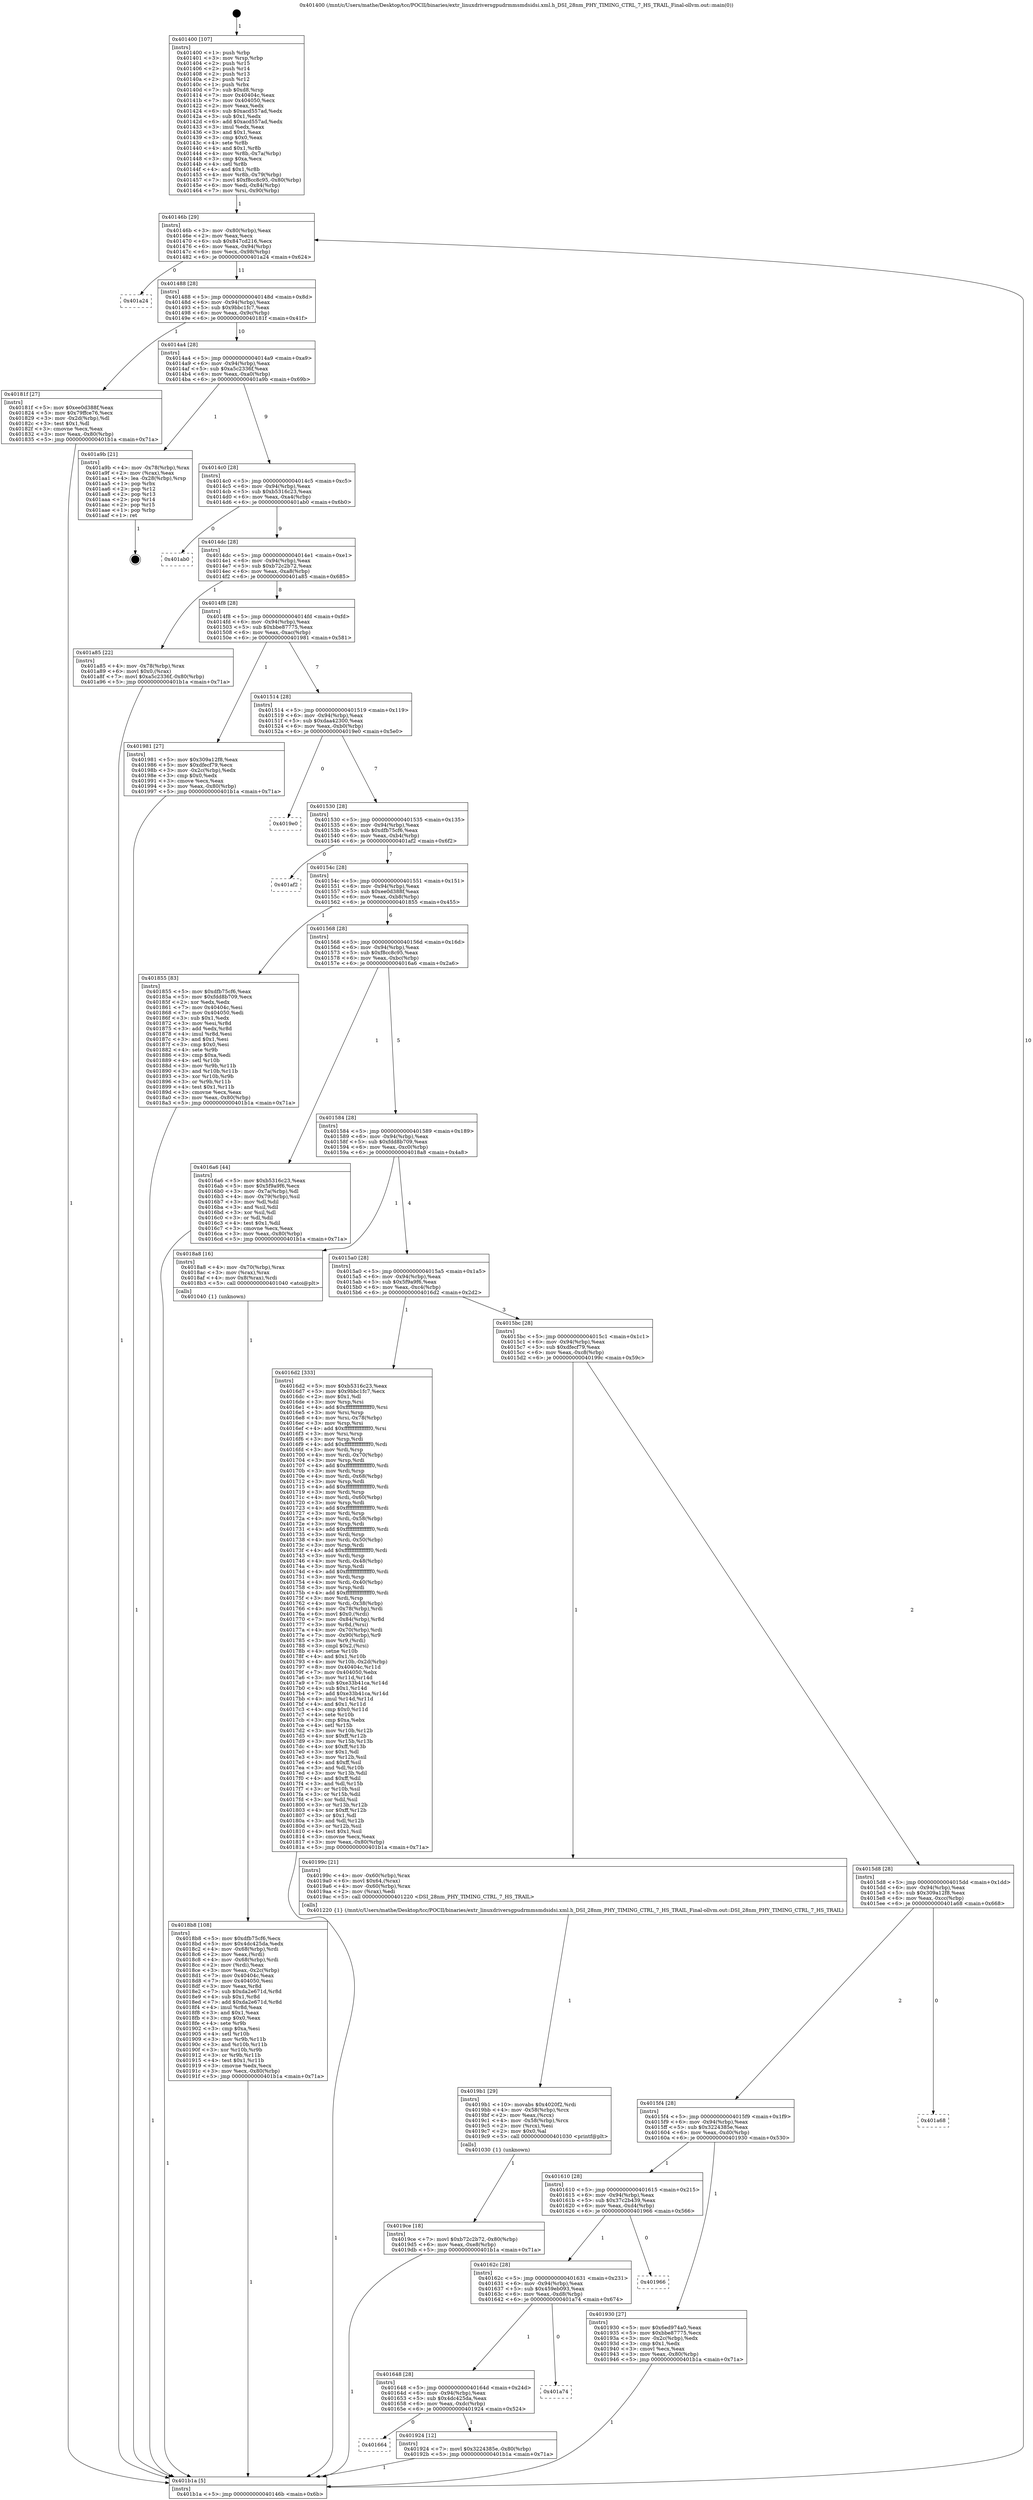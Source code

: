digraph "0x401400" {
  label = "0x401400 (/mnt/c/Users/mathe/Desktop/tcc/POCII/binaries/extr_linuxdriversgpudrmmsmdsidsi.xml.h_DSI_28nm_PHY_TIMING_CTRL_7_HS_TRAIL_Final-ollvm.out::main(0))"
  labelloc = "t"
  node[shape=record]

  Entry [label="",width=0.3,height=0.3,shape=circle,fillcolor=black,style=filled]
  "0x40146b" [label="{
     0x40146b [29]\l
     | [instrs]\l
     &nbsp;&nbsp;0x40146b \<+3\>: mov -0x80(%rbp),%eax\l
     &nbsp;&nbsp;0x40146e \<+2\>: mov %eax,%ecx\l
     &nbsp;&nbsp;0x401470 \<+6\>: sub $0x847cd216,%ecx\l
     &nbsp;&nbsp;0x401476 \<+6\>: mov %eax,-0x94(%rbp)\l
     &nbsp;&nbsp;0x40147c \<+6\>: mov %ecx,-0x98(%rbp)\l
     &nbsp;&nbsp;0x401482 \<+6\>: je 0000000000401a24 \<main+0x624\>\l
  }"]
  "0x401a24" [label="{
     0x401a24\l
  }", style=dashed]
  "0x401488" [label="{
     0x401488 [28]\l
     | [instrs]\l
     &nbsp;&nbsp;0x401488 \<+5\>: jmp 000000000040148d \<main+0x8d\>\l
     &nbsp;&nbsp;0x40148d \<+6\>: mov -0x94(%rbp),%eax\l
     &nbsp;&nbsp;0x401493 \<+5\>: sub $0x9bbc1fc7,%eax\l
     &nbsp;&nbsp;0x401498 \<+6\>: mov %eax,-0x9c(%rbp)\l
     &nbsp;&nbsp;0x40149e \<+6\>: je 000000000040181f \<main+0x41f\>\l
  }"]
  Exit [label="",width=0.3,height=0.3,shape=circle,fillcolor=black,style=filled,peripheries=2]
  "0x40181f" [label="{
     0x40181f [27]\l
     | [instrs]\l
     &nbsp;&nbsp;0x40181f \<+5\>: mov $0xee0d388f,%eax\l
     &nbsp;&nbsp;0x401824 \<+5\>: mov $0x79ffce76,%ecx\l
     &nbsp;&nbsp;0x401829 \<+3\>: mov -0x2d(%rbp),%dl\l
     &nbsp;&nbsp;0x40182c \<+3\>: test $0x1,%dl\l
     &nbsp;&nbsp;0x40182f \<+3\>: cmovne %ecx,%eax\l
     &nbsp;&nbsp;0x401832 \<+3\>: mov %eax,-0x80(%rbp)\l
     &nbsp;&nbsp;0x401835 \<+5\>: jmp 0000000000401b1a \<main+0x71a\>\l
  }"]
  "0x4014a4" [label="{
     0x4014a4 [28]\l
     | [instrs]\l
     &nbsp;&nbsp;0x4014a4 \<+5\>: jmp 00000000004014a9 \<main+0xa9\>\l
     &nbsp;&nbsp;0x4014a9 \<+6\>: mov -0x94(%rbp),%eax\l
     &nbsp;&nbsp;0x4014af \<+5\>: sub $0xa5c2336f,%eax\l
     &nbsp;&nbsp;0x4014b4 \<+6\>: mov %eax,-0xa0(%rbp)\l
     &nbsp;&nbsp;0x4014ba \<+6\>: je 0000000000401a9b \<main+0x69b\>\l
  }"]
  "0x4019ce" [label="{
     0x4019ce [18]\l
     | [instrs]\l
     &nbsp;&nbsp;0x4019ce \<+7\>: movl $0xb72c2b72,-0x80(%rbp)\l
     &nbsp;&nbsp;0x4019d5 \<+6\>: mov %eax,-0xe8(%rbp)\l
     &nbsp;&nbsp;0x4019db \<+5\>: jmp 0000000000401b1a \<main+0x71a\>\l
  }"]
  "0x401a9b" [label="{
     0x401a9b [21]\l
     | [instrs]\l
     &nbsp;&nbsp;0x401a9b \<+4\>: mov -0x78(%rbp),%rax\l
     &nbsp;&nbsp;0x401a9f \<+2\>: mov (%rax),%eax\l
     &nbsp;&nbsp;0x401aa1 \<+4\>: lea -0x28(%rbp),%rsp\l
     &nbsp;&nbsp;0x401aa5 \<+1\>: pop %rbx\l
     &nbsp;&nbsp;0x401aa6 \<+2\>: pop %r12\l
     &nbsp;&nbsp;0x401aa8 \<+2\>: pop %r13\l
     &nbsp;&nbsp;0x401aaa \<+2\>: pop %r14\l
     &nbsp;&nbsp;0x401aac \<+2\>: pop %r15\l
     &nbsp;&nbsp;0x401aae \<+1\>: pop %rbp\l
     &nbsp;&nbsp;0x401aaf \<+1\>: ret\l
  }"]
  "0x4014c0" [label="{
     0x4014c0 [28]\l
     | [instrs]\l
     &nbsp;&nbsp;0x4014c0 \<+5\>: jmp 00000000004014c5 \<main+0xc5\>\l
     &nbsp;&nbsp;0x4014c5 \<+6\>: mov -0x94(%rbp),%eax\l
     &nbsp;&nbsp;0x4014cb \<+5\>: sub $0xb5316c23,%eax\l
     &nbsp;&nbsp;0x4014d0 \<+6\>: mov %eax,-0xa4(%rbp)\l
     &nbsp;&nbsp;0x4014d6 \<+6\>: je 0000000000401ab0 \<main+0x6b0\>\l
  }"]
  "0x4019b1" [label="{
     0x4019b1 [29]\l
     | [instrs]\l
     &nbsp;&nbsp;0x4019b1 \<+10\>: movabs $0x4020f2,%rdi\l
     &nbsp;&nbsp;0x4019bb \<+4\>: mov -0x58(%rbp),%rcx\l
     &nbsp;&nbsp;0x4019bf \<+2\>: mov %eax,(%rcx)\l
     &nbsp;&nbsp;0x4019c1 \<+4\>: mov -0x58(%rbp),%rcx\l
     &nbsp;&nbsp;0x4019c5 \<+2\>: mov (%rcx),%esi\l
     &nbsp;&nbsp;0x4019c7 \<+2\>: mov $0x0,%al\l
     &nbsp;&nbsp;0x4019c9 \<+5\>: call 0000000000401030 \<printf@plt\>\l
     | [calls]\l
     &nbsp;&nbsp;0x401030 \{1\} (unknown)\l
  }"]
  "0x401ab0" [label="{
     0x401ab0\l
  }", style=dashed]
  "0x4014dc" [label="{
     0x4014dc [28]\l
     | [instrs]\l
     &nbsp;&nbsp;0x4014dc \<+5\>: jmp 00000000004014e1 \<main+0xe1\>\l
     &nbsp;&nbsp;0x4014e1 \<+6\>: mov -0x94(%rbp),%eax\l
     &nbsp;&nbsp;0x4014e7 \<+5\>: sub $0xb72c2b72,%eax\l
     &nbsp;&nbsp;0x4014ec \<+6\>: mov %eax,-0xa8(%rbp)\l
     &nbsp;&nbsp;0x4014f2 \<+6\>: je 0000000000401a85 \<main+0x685\>\l
  }"]
  "0x401664" [label="{
     0x401664\l
  }", style=dashed]
  "0x401a85" [label="{
     0x401a85 [22]\l
     | [instrs]\l
     &nbsp;&nbsp;0x401a85 \<+4\>: mov -0x78(%rbp),%rax\l
     &nbsp;&nbsp;0x401a89 \<+6\>: movl $0x0,(%rax)\l
     &nbsp;&nbsp;0x401a8f \<+7\>: movl $0xa5c2336f,-0x80(%rbp)\l
     &nbsp;&nbsp;0x401a96 \<+5\>: jmp 0000000000401b1a \<main+0x71a\>\l
  }"]
  "0x4014f8" [label="{
     0x4014f8 [28]\l
     | [instrs]\l
     &nbsp;&nbsp;0x4014f8 \<+5\>: jmp 00000000004014fd \<main+0xfd\>\l
     &nbsp;&nbsp;0x4014fd \<+6\>: mov -0x94(%rbp),%eax\l
     &nbsp;&nbsp;0x401503 \<+5\>: sub $0xbbe87775,%eax\l
     &nbsp;&nbsp;0x401508 \<+6\>: mov %eax,-0xac(%rbp)\l
     &nbsp;&nbsp;0x40150e \<+6\>: je 0000000000401981 \<main+0x581\>\l
  }"]
  "0x401924" [label="{
     0x401924 [12]\l
     | [instrs]\l
     &nbsp;&nbsp;0x401924 \<+7\>: movl $0x3224385e,-0x80(%rbp)\l
     &nbsp;&nbsp;0x40192b \<+5\>: jmp 0000000000401b1a \<main+0x71a\>\l
  }"]
  "0x401981" [label="{
     0x401981 [27]\l
     | [instrs]\l
     &nbsp;&nbsp;0x401981 \<+5\>: mov $0x309a12f8,%eax\l
     &nbsp;&nbsp;0x401986 \<+5\>: mov $0xdfecf79,%ecx\l
     &nbsp;&nbsp;0x40198b \<+3\>: mov -0x2c(%rbp),%edx\l
     &nbsp;&nbsp;0x40198e \<+3\>: cmp $0x0,%edx\l
     &nbsp;&nbsp;0x401991 \<+3\>: cmove %ecx,%eax\l
     &nbsp;&nbsp;0x401994 \<+3\>: mov %eax,-0x80(%rbp)\l
     &nbsp;&nbsp;0x401997 \<+5\>: jmp 0000000000401b1a \<main+0x71a\>\l
  }"]
  "0x401514" [label="{
     0x401514 [28]\l
     | [instrs]\l
     &nbsp;&nbsp;0x401514 \<+5\>: jmp 0000000000401519 \<main+0x119\>\l
     &nbsp;&nbsp;0x401519 \<+6\>: mov -0x94(%rbp),%eax\l
     &nbsp;&nbsp;0x40151f \<+5\>: sub $0xdaa42300,%eax\l
     &nbsp;&nbsp;0x401524 \<+6\>: mov %eax,-0xb0(%rbp)\l
     &nbsp;&nbsp;0x40152a \<+6\>: je 00000000004019e0 \<main+0x5e0\>\l
  }"]
  "0x401648" [label="{
     0x401648 [28]\l
     | [instrs]\l
     &nbsp;&nbsp;0x401648 \<+5\>: jmp 000000000040164d \<main+0x24d\>\l
     &nbsp;&nbsp;0x40164d \<+6\>: mov -0x94(%rbp),%eax\l
     &nbsp;&nbsp;0x401653 \<+5\>: sub $0x4dc425da,%eax\l
     &nbsp;&nbsp;0x401658 \<+6\>: mov %eax,-0xdc(%rbp)\l
     &nbsp;&nbsp;0x40165e \<+6\>: je 0000000000401924 \<main+0x524\>\l
  }"]
  "0x4019e0" [label="{
     0x4019e0\l
  }", style=dashed]
  "0x401530" [label="{
     0x401530 [28]\l
     | [instrs]\l
     &nbsp;&nbsp;0x401530 \<+5\>: jmp 0000000000401535 \<main+0x135\>\l
     &nbsp;&nbsp;0x401535 \<+6\>: mov -0x94(%rbp),%eax\l
     &nbsp;&nbsp;0x40153b \<+5\>: sub $0xdfb75cf6,%eax\l
     &nbsp;&nbsp;0x401540 \<+6\>: mov %eax,-0xb4(%rbp)\l
     &nbsp;&nbsp;0x401546 \<+6\>: je 0000000000401af2 \<main+0x6f2\>\l
  }"]
  "0x401a74" [label="{
     0x401a74\l
  }", style=dashed]
  "0x401af2" [label="{
     0x401af2\l
  }", style=dashed]
  "0x40154c" [label="{
     0x40154c [28]\l
     | [instrs]\l
     &nbsp;&nbsp;0x40154c \<+5\>: jmp 0000000000401551 \<main+0x151\>\l
     &nbsp;&nbsp;0x401551 \<+6\>: mov -0x94(%rbp),%eax\l
     &nbsp;&nbsp;0x401557 \<+5\>: sub $0xee0d388f,%eax\l
     &nbsp;&nbsp;0x40155c \<+6\>: mov %eax,-0xb8(%rbp)\l
     &nbsp;&nbsp;0x401562 \<+6\>: je 0000000000401855 \<main+0x455\>\l
  }"]
  "0x40162c" [label="{
     0x40162c [28]\l
     | [instrs]\l
     &nbsp;&nbsp;0x40162c \<+5\>: jmp 0000000000401631 \<main+0x231\>\l
     &nbsp;&nbsp;0x401631 \<+6\>: mov -0x94(%rbp),%eax\l
     &nbsp;&nbsp;0x401637 \<+5\>: sub $0x459eb093,%eax\l
     &nbsp;&nbsp;0x40163c \<+6\>: mov %eax,-0xd8(%rbp)\l
     &nbsp;&nbsp;0x401642 \<+6\>: je 0000000000401a74 \<main+0x674\>\l
  }"]
  "0x401855" [label="{
     0x401855 [83]\l
     | [instrs]\l
     &nbsp;&nbsp;0x401855 \<+5\>: mov $0xdfb75cf6,%eax\l
     &nbsp;&nbsp;0x40185a \<+5\>: mov $0xfdd8b709,%ecx\l
     &nbsp;&nbsp;0x40185f \<+2\>: xor %edx,%edx\l
     &nbsp;&nbsp;0x401861 \<+7\>: mov 0x40404c,%esi\l
     &nbsp;&nbsp;0x401868 \<+7\>: mov 0x404050,%edi\l
     &nbsp;&nbsp;0x40186f \<+3\>: sub $0x1,%edx\l
     &nbsp;&nbsp;0x401872 \<+3\>: mov %esi,%r8d\l
     &nbsp;&nbsp;0x401875 \<+3\>: add %edx,%r8d\l
     &nbsp;&nbsp;0x401878 \<+4\>: imul %r8d,%esi\l
     &nbsp;&nbsp;0x40187c \<+3\>: and $0x1,%esi\l
     &nbsp;&nbsp;0x40187f \<+3\>: cmp $0x0,%esi\l
     &nbsp;&nbsp;0x401882 \<+4\>: sete %r9b\l
     &nbsp;&nbsp;0x401886 \<+3\>: cmp $0xa,%edi\l
     &nbsp;&nbsp;0x401889 \<+4\>: setl %r10b\l
     &nbsp;&nbsp;0x40188d \<+3\>: mov %r9b,%r11b\l
     &nbsp;&nbsp;0x401890 \<+3\>: and %r10b,%r11b\l
     &nbsp;&nbsp;0x401893 \<+3\>: xor %r10b,%r9b\l
     &nbsp;&nbsp;0x401896 \<+3\>: or %r9b,%r11b\l
     &nbsp;&nbsp;0x401899 \<+4\>: test $0x1,%r11b\l
     &nbsp;&nbsp;0x40189d \<+3\>: cmovne %ecx,%eax\l
     &nbsp;&nbsp;0x4018a0 \<+3\>: mov %eax,-0x80(%rbp)\l
     &nbsp;&nbsp;0x4018a3 \<+5\>: jmp 0000000000401b1a \<main+0x71a\>\l
  }"]
  "0x401568" [label="{
     0x401568 [28]\l
     | [instrs]\l
     &nbsp;&nbsp;0x401568 \<+5\>: jmp 000000000040156d \<main+0x16d\>\l
     &nbsp;&nbsp;0x40156d \<+6\>: mov -0x94(%rbp),%eax\l
     &nbsp;&nbsp;0x401573 \<+5\>: sub $0xf8cc8c95,%eax\l
     &nbsp;&nbsp;0x401578 \<+6\>: mov %eax,-0xbc(%rbp)\l
     &nbsp;&nbsp;0x40157e \<+6\>: je 00000000004016a6 \<main+0x2a6\>\l
  }"]
  "0x401966" [label="{
     0x401966\l
  }", style=dashed]
  "0x4016a6" [label="{
     0x4016a6 [44]\l
     | [instrs]\l
     &nbsp;&nbsp;0x4016a6 \<+5\>: mov $0xb5316c23,%eax\l
     &nbsp;&nbsp;0x4016ab \<+5\>: mov $0x5f9a9f6,%ecx\l
     &nbsp;&nbsp;0x4016b0 \<+3\>: mov -0x7a(%rbp),%dl\l
     &nbsp;&nbsp;0x4016b3 \<+4\>: mov -0x79(%rbp),%sil\l
     &nbsp;&nbsp;0x4016b7 \<+3\>: mov %dl,%dil\l
     &nbsp;&nbsp;0x4016ba \<+3\>: and %sil,%dil\l
     &nbsp;&nbsp;0x4016bd \<+3\>: xor %sil,%dl\l
     &nbsp;&nbsp;0x4016c0 \<+3\>: or %dl,%dil\l
     &nbsp;&nbsp;0x4016c3 \<+4\>: test $0x1,%dil\l
     &nbsp;&nbsp;0x4016c7 \<+3\>: cmovne %ecx,%eax\l
     &nbsp;&nbsp;0x4016ca \<+3\>: mov %eax,-0x80(%rbp)\l
     &nbsp;&nbsp;0x4016cd \<+5\>: jmp 0000000000401b1a \<main+0x71a\>\l
  }"]
  "0x401584" [label="{
     0x401584 [28]\l
     | [instrs]\l
     &nbsp;&nbsp;0x401584 \<+5\>: jmp 0000000000401589 \<main+0x189\>\l
     &nbsp;&nbsp;0x401589 \<+6\>: mov -0x94(%rbp),%eax\l
     &nbsp;&nbsp;0x40158f \<+5\>: sub $0xfdd8b709,%eax\l
     &nbsp;&nbsp;0x401594 \<+6\>: mov %eax,-0xc0(%rbp)\l
     &nbsp;&nbsp;0x40159a \<+6\>: je 00000000004018a8 \<main+0x4a8\>\l
  }"]
  "0x401b1a" [label="{
     0x401b1a [5]\l
     | [instrs]\l
     &nbsp;&nbsp;0x401b1a \<+5\>: jmp 000000000040146b \<main+0x6b\>\l
  }"]
  "0x401400" [label="{
     0x401400 [107]\l
     | [instrs]\l
     &nbsp;&nbsp;0x401400 \<+1\>: push %rbp\l
     &nbsp;&nbsp;0x401401 \<+3\>: mov %rsp,%rbp\l
     &nbsp;&nbsp;0x401404 \<+2\>: push %r15\l
     &nbsp;&nbsp;0x401406 \<+2\>: push %r14\l
     &nbsp;&nbsp;0x401408 \<+2\>: push %r13\l
     &nbsp;&nbsp;0x40140a \<+2\>: push %r12\l
     &nbsp;&nbsp;0x40140c \<+1\>: push %rbx\l
     &nbsp;&nbsp;0x40140d \<+7\>: sub $0xd8,%rsp\l
     &nbsp;&nbsp;0x401414 \<+7\>: mov 0x40404c,%eax\l
     &nbsp;&nbsp;0x40141b \<+7\>: mov 0x404050,%ecx\l
     &nbsp;&nbsp;0x401422 \<+2\>: mov %eax,%edx\l
     &nbsp;&nbsp;0x401424 \<+6\>: sub $0xacd557ad,%edx\l
     &nbsp;&nbsp;0x40142a \<+3\>: sub $0x1,%edx\l
     &nbsp;&nbsp;0x40142d \<+6\>: add $0xacd557ad,%edx\l
     &nbsp;&nbsp;0x401433 \<+3\>: imul %edx,%eax\l
     &nbsp;&nbsp;0x401436 \<+3\>: and $0x1,%eax\l
     &nbsp;&nbsp;0x401439 \<+3\>: cmp $0x0,%eax\l
     &nbsp;&nbsp;0x40143c \<+4\>: sete %r8b\l
     &nbsp;&nbsp;0x401440 \<+4\>: and $0x1,%r8b\l
     &nbsp;&nbsp;0x401444 \<+4\>: mov %r8b,-0x7a(%rbp)\l
     &nbsp;&nbsp;0x401448 \<+3\>: cmp $0xa,%ecx\l
     &nbsp;&nbsp;0x40144b \<+4\>: setl %r8b\l
     &nbsp;&nbsp;0x40144f \<+4\>: and $0x1,%r8b\l
     &nbsp;&nbsp;0x401453 \<+4\>: mov %r8b,-0x79(%rbp)\l
     &nbsp;&nbsp;0x401457 \<+7\>: movl $0xf8cc8c95,-0x80(%rbp)\l
     &nbsp;&nbsp;0x40145e \<+6\>: mov %edi,-0x84(%rbp)\l
     &nbsp;&nbsp;0x401464 \<+7\>: mov %rsi,-0x90(%rbp)\l
  }"]
  "0x401610" [label="{
     0x401610 [28]\l
     | [instrs]\l
     &nbsp;&nbsp;0x401610 \<+5\>: jmp 0000000000401615 \<main+0x215\>\l
     &nbsp;&nbsp;0x401615 \<+6\>: mov -0x94(%rbp),%eax\l
     &nbsp;&nbsp;0x40161b \<+5\>: sub $0x37c2b439,%eax\l
     &nbsp;&nbsp;0x401620 \<+6\>: mov %eax,-0xd4(%rbp)\l
     &nbsp;&nbsp;0x401626 \<+6\>: je 0000000000401966 \<main+0x566\>\l
  }"]
  "0x4018a8" [label="{
     0x4018a8 [16]\l
     | [instrs]\l
     &nbsp;&nbsp;0x4018a8 \<+4\>: mov -0x70(%rbp),%rax\l
     &nbsp;&nbsp;0x4018ac \<+3\>: mov (%rax),%rax\l
     &nbsp;&nbsp;0x4018af \<+4\>: mov 0x8(%rax),%rdi\l
     &nbsp;&nbsp;0x4018b3 \<+5\>: call 0000000000401040 \<atoi@plt\>\l
     | [calls]\l
     &nbsp;&nbsp;0x401040 \{1\} (unknown)\l
  }"]
  "0x4015a0" [label="{
     0x4015a0 [28]\l
     | [instrs]\l
     &nbsp;&nbsp;0x4015a0 \<+5\>: jmp 00000000004015a5 \<main+0x1a5\>\l
     &nbsp;&nbsp;0x4015a5 \<+6\>: mov -0x94(%rbp),%eax\l
     &nbsp;&nbsp;0x4015ab \<+5\>: sub $0x5f9a9f6,%eax\l
     &nbsp;&nbsp;0x4015b0 \<+6\>: mov %eax,-0xc4(%rbp)\l
     &nbsp;&nbsp;0x4015b6 \<+6\>: je 00000000004016d2 \<main+0x2d2\>\l
  }"]
  "0x401930" [label="{
     0x401930 [27]\l
     | [instrs]\l
     &nbsp;&nbsp;0x401930 \<+5\>: mov $0x6ed974a0,%eax\l
     &nbsp;&nbsp;0x401935 \<+5\>: mov $0xbbe87775,%ecx\l
     &nbsp;&nbsp;0x40193a \<+3\>: mov -0x2c(%rbp),%edx\l
     &nbsp;&nbsp;0x40193d \<+3\>: cmp $0x1,%edx\l
     &nbsp;&nbsp;0x401940 \<+3\>: cmovl %ecx,%eax\l
     &nbsp;&nbsp;0x401943 \<+3\>: mov %eax,-0x80(%rbp)\l
     &nbsp;&nbsp;0x401946 \<+5\>: jmp 0000000000401b1a \<main+0x71a\>\l
  }"]
  "0x4016d2" [label="{
     0x4016d2 [333]\l
     | [instrs]\l
     &nbsp;&nbsp;0x4016d2 \<+5\>: mov $0xb5316c23,%eax\l
     &nbsp;&nbsp;0x4016d7 \<+5\>: mov $0x9bbc1fc7,%ecx\l
     &nbsp;&nbsp;0x4016dc \<+2\>: mov $0x1,%dl\l
     &nbsp;&nbsp;0x4016de \<+3\>: mov %rsp,%rsi\l
     &nbsp;&nbsp;0x4016e1 \<+4\>: add $0xfffffffffffffff0,%rsi\l
     &nbsp;&nbsp;0x4016e5 \<+3\>: mov %rsi,%rsp\l
     &nbsp;&nbsp;0x4016e8 \<+4\>: mov %rsi,-0x78(%rbp)\l
     &nbsp;&nbsp;0x4016ec \<+3\>: mov %rsp,%rsi\l
     &nbsp;&nbsp;0x4016ef \<+4\>: add $0xfffffffffffffff0,%rsi\l
     &nbsp;&nbsp;0x4016f3 \<+3\>: mov %rsi,%rsp\l
     &nbsp;&nbsp;0x4016f6 \<+3\>: mov %rsp,%rdi\l
     &nbsp;&nbsp;0x4016f9 \<+4\>: add $0xfffffffffffffff0,%rdi\l
     &nbsp;&nbsp;0x4016fd \<+3\>: mov %rdi,%rsp\l
     &nbsp;&nbsp;0x401700 \<+4\>: mov %rdi,-0x70(%rbp)\l
     &nbsp;&nbsp;0x401704 \<+3\>: mov %rsp,%rdi\l
     &nbsp;&nbsp;0x401707 \<+4\>: add $0xfffffffffffffff0,%rdi\l
     &nbsp;&nbsp;0x40170b \<+3\>: mov %rdi,%rsp\l
     &nbsp;&nbsp;0x40170e \<+4\>: mov %rdi,-0x68(%rbp)\l
     &nbsp;&nbsp;0x401712 \<+3\>: mov %rsp,%rdi\l
     &nbsp;&nbsp;0x401715 \<+4\>: add $0xfffffffffffffff0,%rdi\l
     &nbsp;&nbsp;0x401719 \<+3\>: mov %rdi,%rsp\l
     &nbsp;&nbsp;0x40171c \<+4\>: mov %rdi,-0x60(%rbp)\l
     &nbsp;&nbsp;0x401720 \<+3\>: mov %rsp,%rdi\l
     &nbsp;&nbsp;0x401723 \<+4\>: add $0xfffffffffffffff0,%rdi\l
     &nbsp;&nbsp;0x401727 \<+3\>: mov %rdi,%rsp\l
     &nbsp;&nbsp;0x40172a \<+4\>: mov %rdi,-0x58(%rbp)\l
     &nbsp;&nbsp;0x40172e \<+3\>: mov %rsp,%rdi\l
     &nbsp;&nbsp;0x401731 \<+4\>: add $0xfffffffffffffff0,%rdi\l
     &nbsp;&nbsp;0x401735 \<+3\>: mov %rdi,%rsp\l
     &nbsp;&nbsp;0x401738 \<+4\>: mov %rdi,-0x50(%rbp)\l
     &nbsp;&nbsp;0x40173c \<+3\>: mov %rsp,%rdi\l
     &nbsp;&nbsp;0x40173f \<+4\>: add $0xfffffffffffffff0,%rdi\l
     &nbsp;&nbsp;0x401743 \<+3\>: mov %rdi,%rsp\l
     &nbsp;&nbsp;0x401746 \<+4\>: mov %rdi,-0x48(%rbp)\l
     &nbsp;&nbsp;0x40174a \<+3\>: mov %rsp,%rdi\l
     &nbsp;&nbsp;0x40174d \<+4\>: add $0xfffffffffffffff0,%rdi\l
     &nbsp;&nbsp;0x401751 \<+3\>: mov %rdi,%rsp\l
     &nbsp;&nbsp;0x401754 \<+4\>: mov %rdi,-0x40(%rbp)\l
     &nbsp;&nbsp;0x401758 \<+3\>: mov %rsp,%rdi\l
     &nbsp;&nbsp;0x40175b \<+4\>: add $0xfffffffffffffff0,%rdi\l
     &nbsp;&nbsp;0x40175f \<+3\>: mov %rdi,%rsp\l
     &nbsp;&nbsp;0x401762 \<+4\>: mov %rdi,-0x38(%rbp)\l
     &nbsp;&nbsp;0x401766 \<+4\>: mov -0x78(%rbp),%rdi\l
     &nbsp;&nbsp;0x40176a \<+6\>: movl $0x0,(%rdi)\l
     &nbsp;&nbsp;0x401770 \<+7\>: mov -0x84(%rbp),%r8d\l
     &nbsp;&nbsp;0x401777 \<+3\>: mov %r8d,(%rsi)\l
     &nbsp;&nbsp;0x40177a \<+4\>: mov -0x70(%rbp),%rdi\l
     &nbsp;&nbsp;0x40177e \<+7\>: mov -0x90(%rbp),%r9\l
     &nbsp;&nbsp;0x401785 \<+3\>: mov %r9,(%rdi)\l
     &nbsp;&nbsp;0x401788 \<+3\>: cmpl $0x2,(%rsi)\l
     &nbsp;&nbsp;0x40178b \<+4\>: setne %r10b\l
     &nbsp;&nbsp;0x40178f \<+4\>: and $0x1,%r10b\l
     &nbsp;&nbsp;0x401793 \<+4\>: mov %r10b,-0x2d(%rbp)\l
     &nbsp;&nbsp;0x401797 \<+8\>: mov 0x40404c,%r11d\l
     &nbsp;&nbsp;0x40179f \<+7\>: mov 0x404050,%ebx\l
     &nbsp;&nbsp;0x4017a6 \<+3\>: mov %r11d,%r14d\l
     &nbsp;&nbsp;0x4017a9 \<+7\>: sub $0xe33b41ca,%r14d\l
     &nbsp;&nbsp;0x4017b0 \<+4\>: sub $0x1,%r14d\l
     &nbsp;&nbsp;0x4017b4 \<+7\>: add $0xe33b41ca,%r14d\l
     &nbsp;&nbsp;0x4017bb \<+4\>: imul %r14d,%r11d\l
     &nbsp;&nbsp;0x4017bf \<+4\>: and $0x1,%r11d\l
     &nbsp;&nbsp;0x4017c3 \<+4\>: cmp $0x0,%r11d\l
     &nbsp;&nbsp;0x4017c7 \<+4\>: sete %r10b\l
     &nbsp;&nbsp;0x4017cb \<+3\>: cmp $0xa,%ebx\l
     &nbsp;&nbsp;0x4017ce \<+4\>: setl %r15b\l
     &nbsp;&nbsp;0x4017d2 \<+3\>: mov %r10b,%r12b\l
     &nbsp;&nbsp;0x4017d5 \<+4\>: xor $0xff,%r12b\l
     &nbsp;&nbsp;0x4017d9 \<+3\>: mov %r15b,%r13b\l
     &nbsp;&nbsp;0x4017dc \<+4\>: xor $0xff,%r13b\l
     &nbsp;&nbsp;0x4017e0 \<+3\>: xor $0x1,%dl\l
     &nbsp;&nbsp;0x4017e3 \<+3\>: mov %r12b,%sil\l
     &nbsp;&nbsp;0x4017e6 \<+4\>: and $0xff,%sil\l
     &nbsp;&nbsp;0x4017ea \<+3\>: and %dl,%r10b\l
     &nbsp;&nbsp;0x4017ed \<+3\>: mov %r13b,%dil\l
     &nbsp;&nbsp;0x4017f0 \<+4\>: and $0xff,%dil\l
     &nbsp;&nbsp;0x4017f4 \<+3\>: and %dl,%r15b\l
     &nbsp;&nbsp;0x4017f7 \<+3\>: or %r10b,%sil\l
     &nbsp;&nbsp;0x4017fa \<+3\>: or %r15b,%dil\l
     &nbsp;&nbsp;0x4017fd \<+3\>: xor %dil,%sil\l
     &nbsp;&nbsp;0x401800 \<+3\>: or %r13b,%r12b\l
     &nbsp;&nbsp;0x401803 \<+4\>: xor $0xff,%r12b\l
     &nbsp;&nbsp;0x401807 \<+3\>: or $0x1,%dl\l
     &nbsp;&nbsp;0x40180a \<+3\>: and %dl,%r12b\l
     &nbsp;&nbsp;0x40180d \<+3\>: or %r12b,%sil\l
     &nbsp;&nbsp;0x401810 \<+4\>: test $0x1,%sil\l
     &nbsp;&nbsp;0x401814 \<+3\>: cmovne %ecx,%eax\l
     &nbsp;&nbsp;0x401817 \<+3\>: mov %eax,-0x80(%rbp)\l
     &nbsp;&nbsp;0x40181a \<+5\>: jmp 0000000000401b1a \<main+0x71a\>\l
  }"]
  "0x4015bc" [label="{
     0x4015bc [28]\l
     | [instrs]\l
     &nbsp;&nbsp;0x4015bc \<+5\>: jmp 00000000004015c1 \<main+0x1c1\>\l
     &nbsp;&nbsp;0x4015c1 \<+6\>: mov -0x94(%rbp),%eax\l
     &nbsp;&nbsp;0x4015c7 \<+5\>: sub $0xdfecf79,%eax\l
     &nbsp;&nbsp;0x4015cc \<+6\>: mov %eax,-0xc8(%rbp)\l
     &nbsp;&nbsp;0x4015d2 \<+6\>: je 000000000040199c \<main+0x59c\>\l
  }"]
  "0x4015f4" [label="{
     0x4015f4 [28]\l
     | [instrs]\l
     &nbsp;&nbsp;0x4015f4 \<+5\>: jmp 00000000004015f9 \<main+0x1f9\>\l
     &nbsp;&nbsp;0x4015f9 \<+6\>: mov -0x94(%rbp),%eax\l
     &nbsp;&nbsp;0x4015ff \<+5\>: sub $0x3224385e,%eax\l
     &nbsp;&nbsp;0x401604 \<+6\>: mov %eax,-0xd0(%rbp)\l
     &nbsp;&nbsp;0x40160a \<+6\>: je 0000000000401930 \<main+0x530\>\l
  }"]
  "0x4018b8" [label="{
     0x4018b8 [108]\l
     | [instrs]\l
     &nbsp;&nbsp;0x4018b8 \<+5\>: mov $0xdfb75cf6,%ecx\l
     &nbsp;&nbsp;0x4018bd \<+5\>: mov $0x4dc425da,%edx\l
     &nbsp;&nbsp;0x4018c2 \<+4\>: mov -0x68(%rbp),%rdi\l
     &nbsp;&nbsp;0x4018c6 \<+2\>: mov %eax,(%rdi)\l
     &nbsp;&nbsp;0x4018c8 \<+4\>: mov -0x68(%rbp),%rdi\l
     &nbsp;&nbsp;0x4018cc \<+2\>: mov (%rdi),%eax\l
     &nbsp;&nbsp;0x4018ce \<+3\>: mov %eax,-0x2c(%rbp)\l
     &nbsp;&nbsp;0x4018d1 \<+7\>: mov 0x40404c,%eax\l
     &nbsp;&nbsp;0x4018d8 \<+7\>: mov 0x404050,%esi\l
     &nbsp;&nbsp;0x4018df \<+3\>: mov %eax,%r8d\l
     &nbsp;&nbsp;0x4018e2 \<+7\>: sub $0xda2e671d,%r8d\l
     &nbsp;&nbsp;0x4018e9 \<+4\>: sub $0x1,%r8d\l
     &nbsp;&nbsp;0x4018ed \<+7\>: add $0xda2e671d,%r8d\l
     &nbsp;&nbsp;0x4018f4 \<+4\>: imul %r8d,%eax\l
     &nbsp;&nbsp;0x4018f8 \<+3\>: and $0x1,%eax\l
     &nbsp;&nbsp;0x4018fb \<+3\>: cmp $0x0,%eax\l
     &nbsp;&nbsp;0x4018fe \<+4\>: sete %r9b\l
     &nbsp;&nbsp;0x401902 \<+3\>: cmp $0xa,%esi\l
     &nbsp;&nbsp;0x401905 \<+4\>: setl %r10b\l
     &nbsp;&nbsp;0x401909 \<+3\>: mov %r9b,%r11b\l
     &nbsp;&nbsp;0x40190c \<+3\>: and %r10b,%r11b\l
     &nbsp;&nbsp;0x40190f \<+3\>: xor %r10b,%r9b\l
     &nbsp;&nbsp;0x401912 \<+3\>: or %r9b,%r11b\l
     &nbsp;&nbsp;0x401915 \<+4\>: test $0x1,%r11b\l
     &nbsp;&nbsp;0x401919 \<+3\>: cmovne %edx,%ecx\l
     &nbsp;&nbsp;0x40191c \<+3\>: mov %ecx,-0x80(%rbp)\l
     &nbsp;&nbsp;0x40191f \<+5\>: jmp 0000000000401b1a \<main+0x71a\>\l
  }"]
  "0x401a68" [label="{
     0x401a68\l
  }", style=dashed]
  "0x40199c" [label="{
     0x40199c [21]\l
     | [instrs]\l
     &nbsp;&nbsp;0x40199c \<+4\>: mov -0x60(%rbp),%rax\l
     &nbsp;&nbsp;0x4019a0 \<+6\>: movl $0x64,(%rax)\l
     &nbsp;&nbsp;0x4019a6 \<+4\>: mov -0x60(%rbp),%rax\l
     &nbsp;&nbsp;0x4019aa \<+2\>: mov (%rax),%edi\l
     &nbsp;&nbsp;0x4019ac \<+5\>: call 0000000000401220 \<DSI_28nm_PHY_TIMING_CTRL_7_HS_TRAIL\>\l
     | [calls]\l
     &nbsp;&nbsp;0x401220 \{1\} (/mnt/c/Users/mathe/Desktop/tcc/POCII/binaries/extr_linuxdriversgpudrmmsmdsidsi.xml.h_DSI_28nm_PHY_TIMING_CTRL_7_HS_TRAIL_Final-ollvm.out::DSI_28nm_PHY_TIMING_CTRL_7_HS_TRAIL)\l
  }"]
  "0x4015d8" [label="{
     0x4015d8 [28]\l
     | [instrs]\l
     &nbsp;&nbsp;0x4015d8 \<+5\>: jmp 00000000004015dd \<main+0x1dd\>\l
     &nbsp;&nbsp;0x4015dd \<+6\>: mov -0x94(%rbp),%eax\l
     &nbsp;&nbsp;0x4015e3 \<+5\>: sub $0x309a12f8,%eax\l
     &nbsp;&nbsp;0x4015e8 \<+6\>: mov %eax,-0xcc(%rbp)\l
     &nbsp;&nbsp;0x4015ee \<+6\>: je 0000000000401a68 \<main+0x668\>\l
  }"]
  Entry -> "0x401400" [label=" 1"]
  "0x40146b" -> "0x401a24" [label=" 0"]
  "0x40146b" -> "0x401488" [label=" 11"]
  "0x401a9b" -> Exit [label=" 1"]
  "0x401488" -> "0x40181f" [label=" 1"]
  "0x401488" -> "0x4014a4" [label=" 10"]
  "0x401a85" -> "0x401b1a" [label=" 1"]
  "0x4014a4" -> "0x401a9b" [label=" 1"]
  "0x4014a4" -> "0x4014c0" [label=" 9"]
  "0x4019ce" -> "0x401b1a" [label=" 1"]
  "0x4014c0" -> "0x401ab0" [label=" 0"]
  "0x4014c0" -> "0x4014dc" [label=" 9"]
  "0x4019b1" -> "0x4019ce" [label=" 1"]
  "0x4014dc" -> "0x401a85" [label=" 1"]
  "0x4014dc" -> "0x4014f8" [label=" 8"]
  "0x40199c" -> "0x4019b1" [label=" 1"]
  "0x4014f8" -> "0x401981" [label=" 1"]
  "0x4014f8" -> "0x401514" [label=" 7"]
  "0x401981" -> "0x401b1a" [label=" 1"]
  "0x401514" -> "0x4019e0" [label=" 0"]
  "0x401514" -> "0x401530" [label=" 7"]
  "0x401924" -> "0x401b1a" [label=" 1"]
  "0x401530" -> "0x401af2" [label=" 0"]
  "0x401530" -> "0x40154c" [label=" 7"]
  "0x401648" -> "0x401664" [label=" 0"]
  "0x40154c" -> "0x401855" [label=" 1"]
  "0x40154c" -> "0x401568" [label=" 6"]
  "0x401930" -> "0x401b1a" [label=" 1"]
  "0x401568" -> "0x4016a6" [label=" 1"]
  "0x401568" -> "0x401584" [label=" 5"]
  "0x4016a6" -> "0x401b1a" [label=" 1"]
  "0x401400" -> "0x40146b" [label=" 1"]
  "0x401b1a" -> "0x40146b" [label=" 10"]
  "0x40162c" -> "0x401648" [label=" 1"]
  "0x401584" -> "0x4018a8" [label=" 1"]
  "0x401584" -> "0x4015a0" [label=" 4"]
  "0x401648" -> "0x401924" [label=" 1"]
  "0x4015a0" -> "0x4016d2" [label=" 1"]
  "0x4015a0" -> "0x4015bc" [label=" 3"]
  "0x401610" -> "0x40162c" [label=" 1"]
  "0x4016d2" -> "0x401b1a" [label=" 1"]
  "0x40181f" -> "0x401b1a" [label=" 1"]
  "0x401855" -> "0x401b1a" [label=" 1"]
  "0x4018a8" -> "0x4018b8" [label=" 1"]
  "0x4018b8" -> "0x401b1a" [label=" 1"]
  "0x40162c" -> "0x401a74" [label=" 0"]
  "0x4015bc" -> "0x40199c" [label=" 1"]
  "0x4015bc" -> "0x4015d8" [label=" 2"]
  "0x4015f4" -> "0x401610" [label=" 1"]
  "0x4015d8" -> "0x401a68" [label=" 0"]
  "0x4015d8" -> "0x4015f4" [label=" 2"]
  "0x401610" -> "0x401966" [label=" 0"]
  "0x4015f4" -> "0x401930" [label=" 1"]
}

